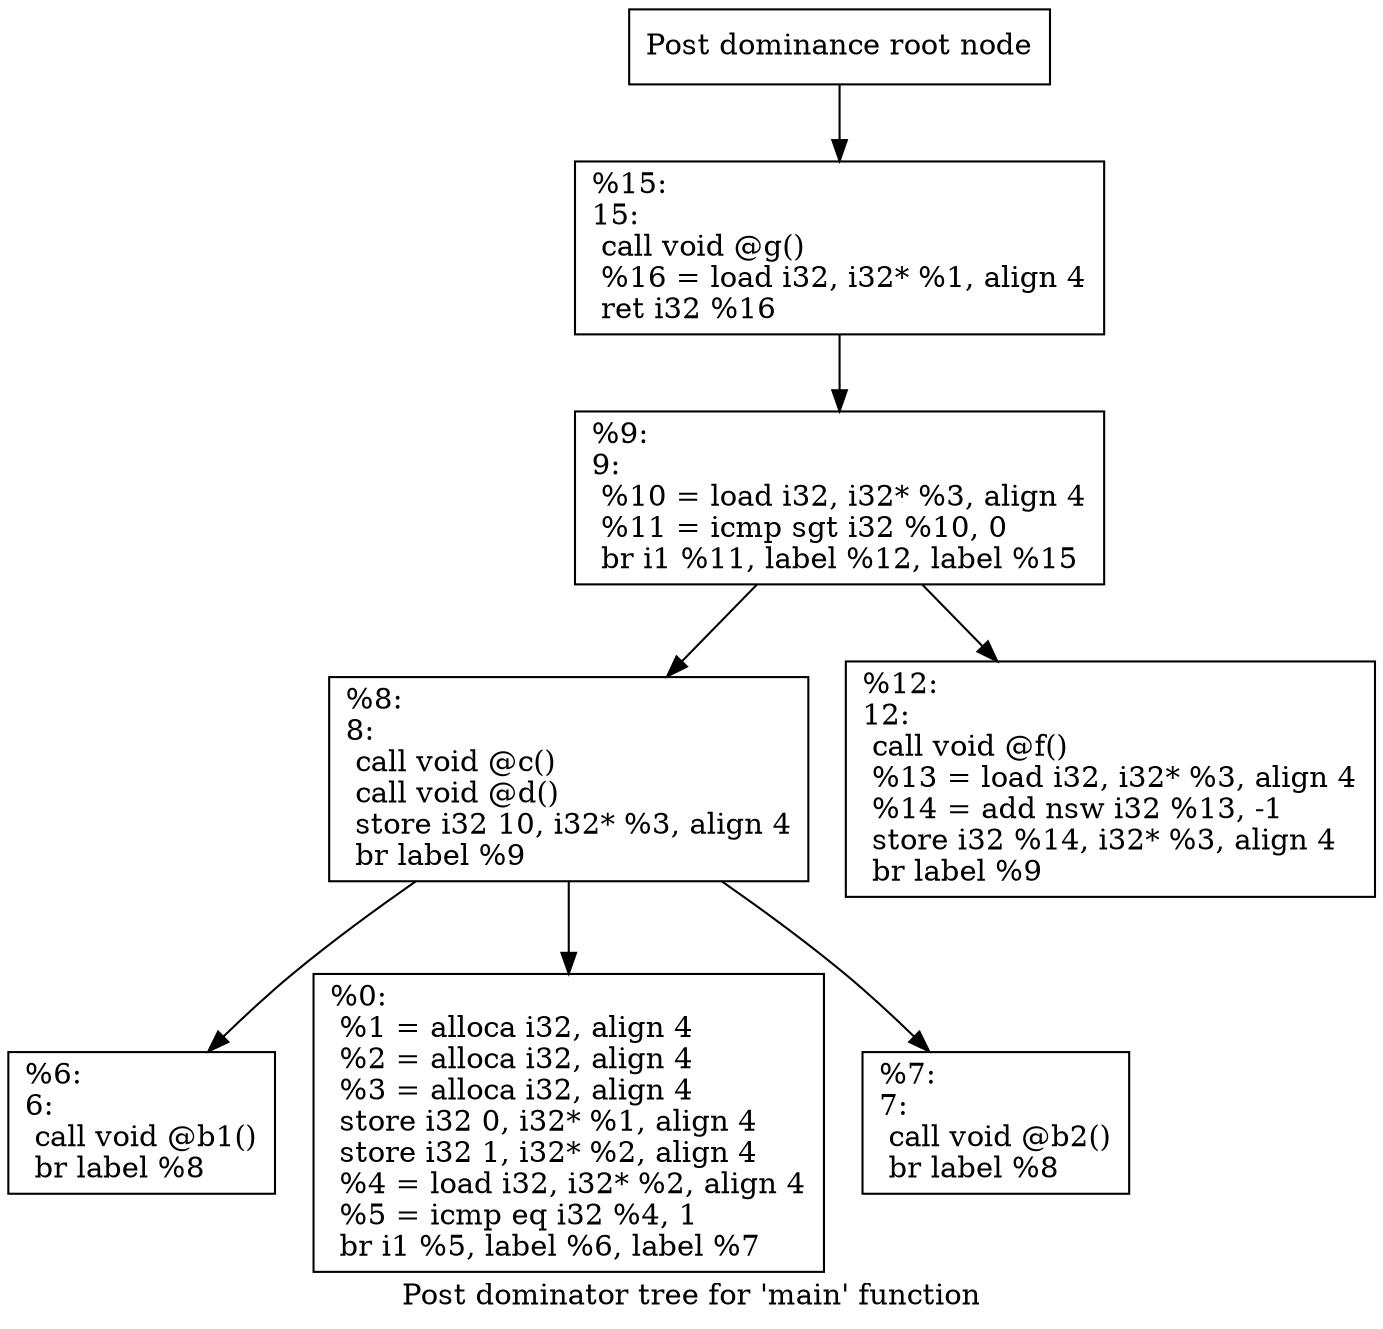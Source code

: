 digraph "Post dominator tree for 'main' function" {
	label="Post dominator tree for 'main' function";

	Node0x12d03a0 [shape=record,label="{Post dominance root node}"];
	Node0x12d03a0 -> Node0x13219f0;
	Node0x13219f0 [shape=record,label="{%15:\l15:                                               \l  call void @g()\l  %16 = load i32, i32* %1, align 4\l  ret i32 %16\l}"];
	Node0x13219f0 -> Node0x12d0320;
	Node0x12d0320 [shape=record,label="{%9:\l9:                                                \l  %10 = load i32, i32* %3, align 4\l  %11 = icmp sgt i32 %10, 0\l  br i1 %11, label %12, label %15\l}"];
	Node0x12d0320 -> Node0x1321d10;
	Node0x12d0320 -> Node0x1321e10;
	Node0x1321d10 [shape=record,label="{%8:\l8:                                                \l  call void @c()\l  call void @d()\l  store i32 10, i32* %3, align 4\l  br label %9\l}"];
	Node0x1321d10 -> Node0x1321d50;
	Node0x1321d10 -> Node0x1321d90;
	Node0x1321d10 -> Node0x1321dd0;
	Node0x1321d50 [shape=record,label="{%6:\l6:                                                \l  call void @b1()\l  br label %8\l}"];
	Node0x1321d90 [shape=record,label="{%0:\l  %1 = alloca i32, align 4\l  %2 = alloca i32, align 4\l  %3 = alloca i32, align 4\l  store i32 0, i32* %1, align 4\l  store i32 1, i32* %2, align 4\l  %4 = load i32, i32* %2, align 4\l  %5 = icmp eq i32 %4, 1\l  br i1 %5, label %6, label %7\l}"];
	Node0x1321dd0 [shape=record,label="{%7:\l7:                                                \l  call void @b2()\l  br label %8\l}"];
	Node0x1321e10 [shape=record,label="{%12:\l12:                                               \l  call void @f()\l  %13 = load i32, i32* %3, align 4\l  %14 = add nsw i32 %13, -1\l  store i32 %14, i32* %3, align 4\l  br label %9\l}"];
}
